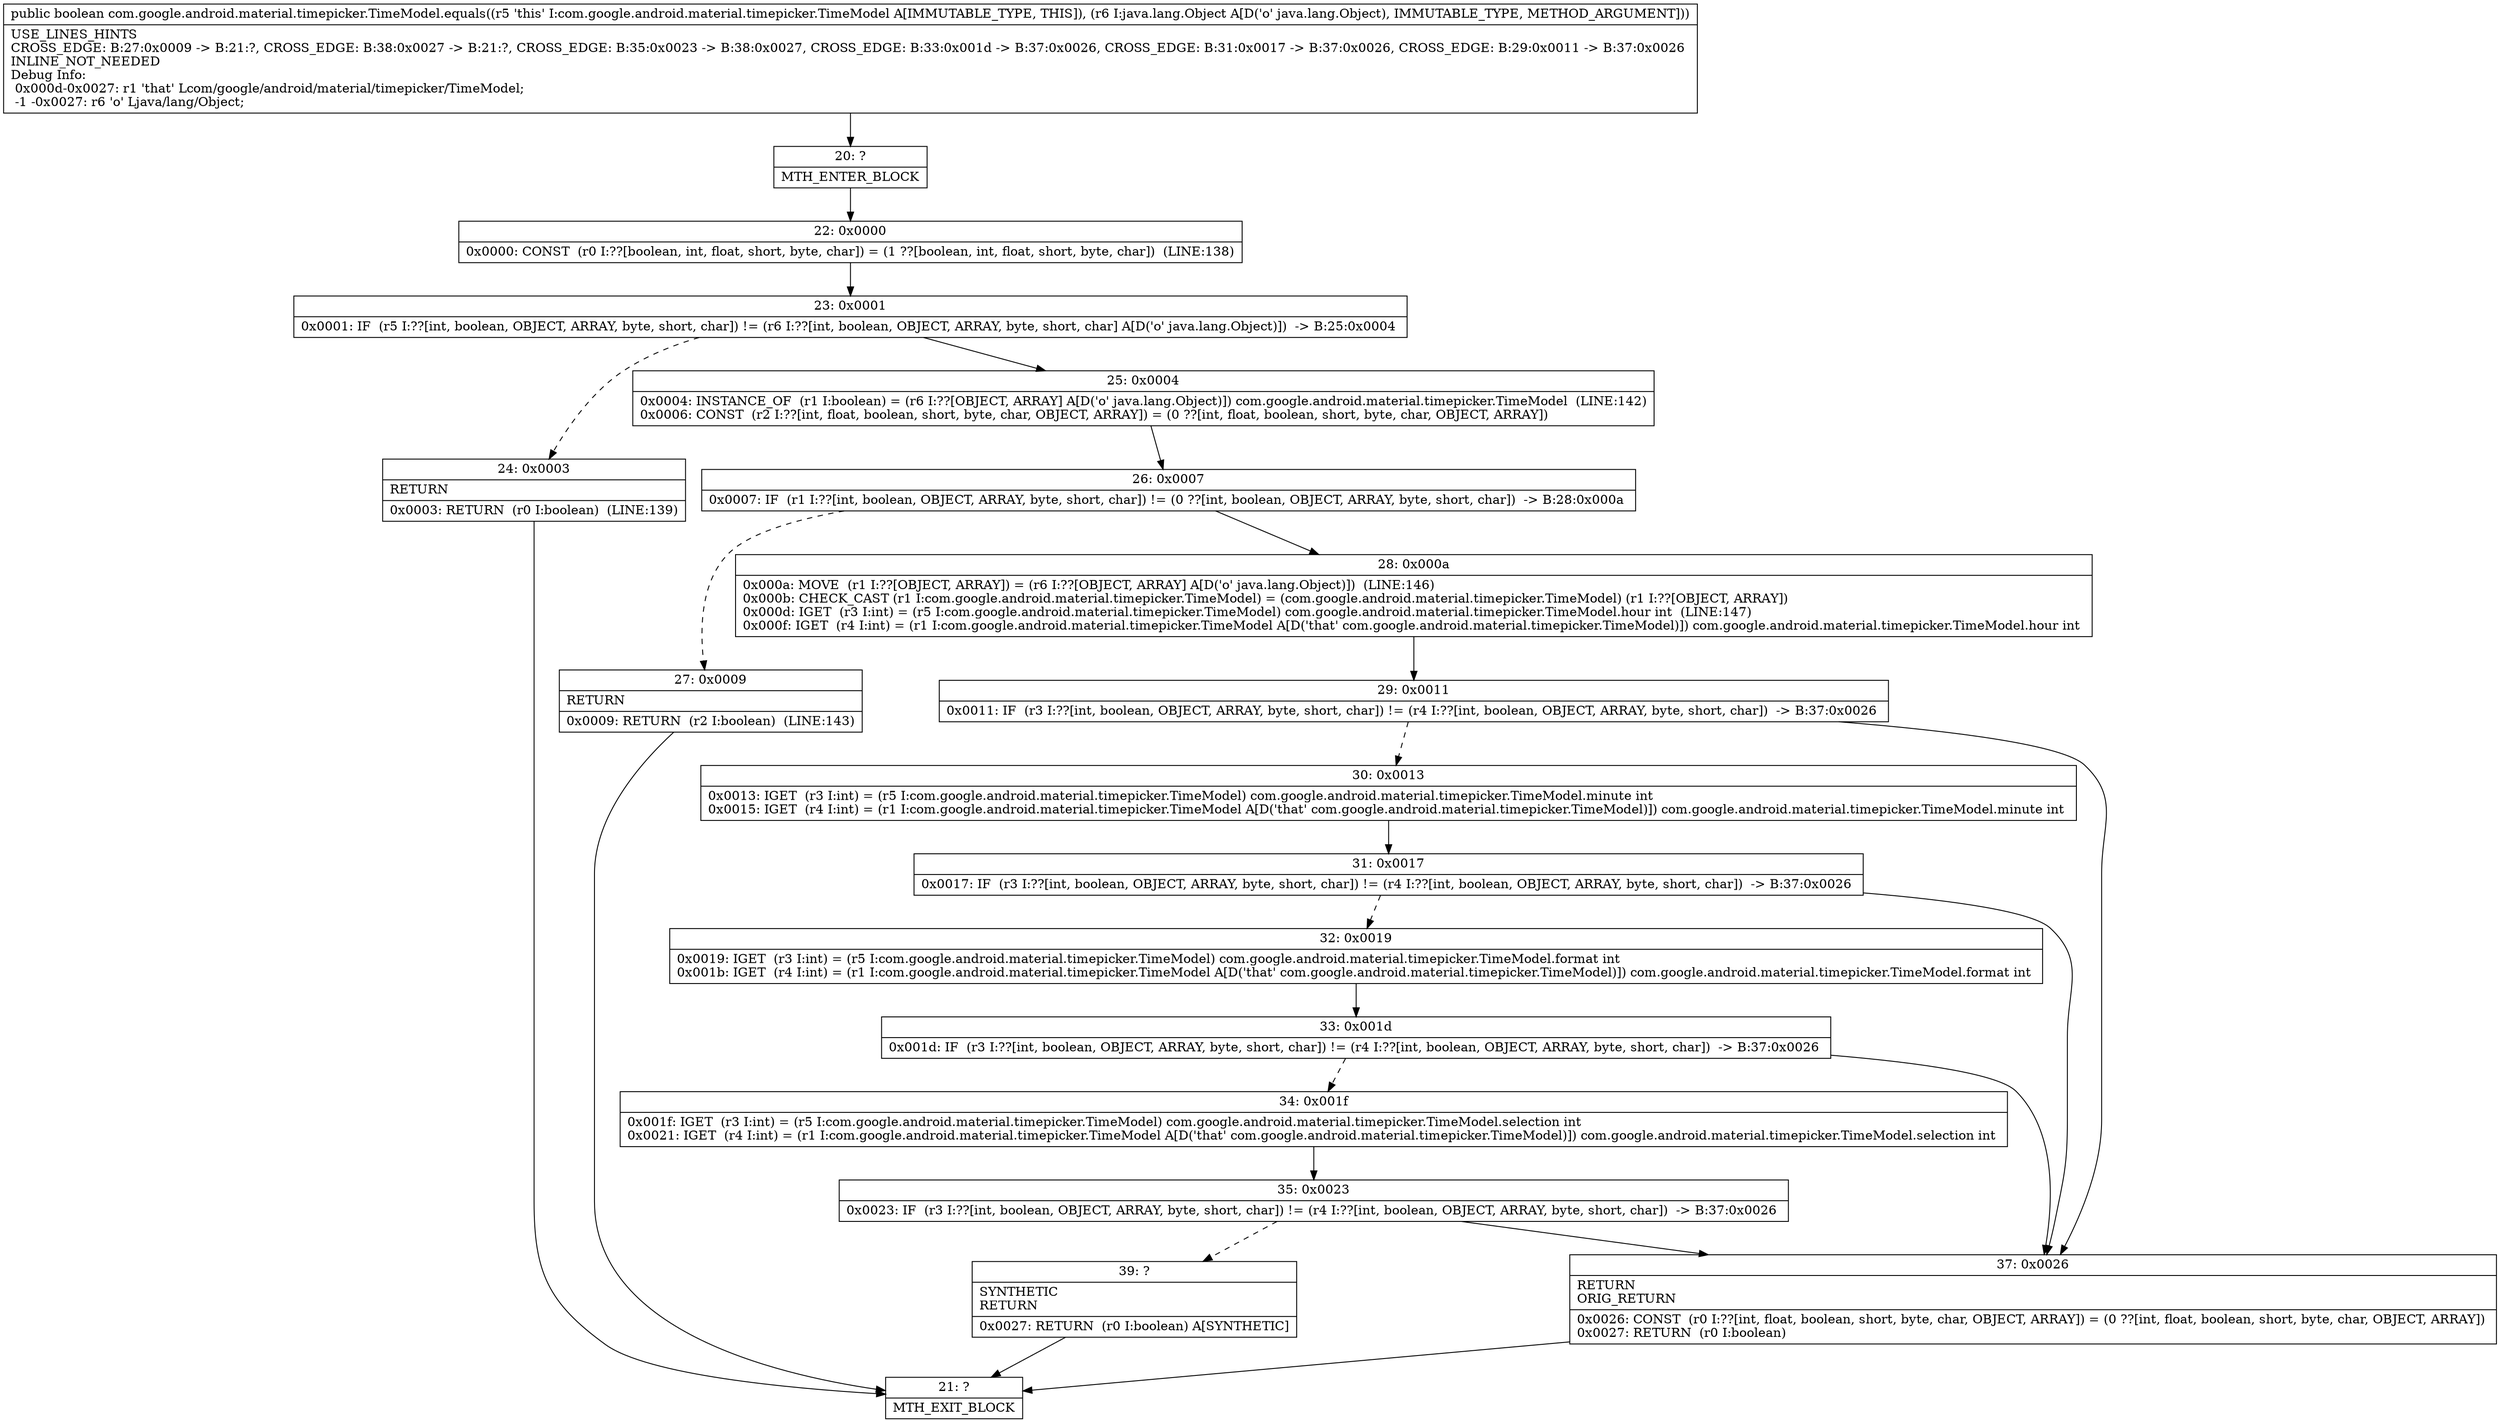 digraph "CFG forcom.google.android.material.timepicker.TimeModel.equals(Ljava\/lang\/Object;)Z" {
Node_20 [shape=record,label="{20\:\ ?|MTH_ENTER_BLOCK\l}"];
Node_22 [shape=record,label="{22\:\ 0x0000|0x0000: CONST  (r0 I:??[boolean, int, float, short, byte, char]) = (1 ??[boolean, int, float, short, byte, char])  (LINE:138)\l}"];
Node_23 [shape=record,label="{23\:\ 0x0001|0x0001: IF  (r5 I:??[int, boolean, OBJECT, ARRAY, byte, short, char]) != (r6 I:??[int, boolean, OBJECT, ARRAY, byte, short, char] A[D('o' java.lang.Object)])  \-\> B:25:0x0004 \l}"];
Node_24 [shape=record,label="{24\:\ 0x0003|RETURN\l|0x0003: RETURN  (r0 I:boolean)  (LINE:139)\l}"];
Node_21 [shape=record,label="{21\:\ ?|MTH_EXIT_BLOCK\l}"];
Node_25 [shape=record,label="{25\:\ 0x0004|0x0004: INSTANCE_OF  (r1 I:boolean) = (r6 I:??[OBJECT, ARRAY] A[D('o' java.lang.Object)]) com.google.android.material.timepicker.TimeModel  (LINE:142)\l0x0006: CONST  (r2 I:??[int, float, boolean, short, byte, char, OBJECT, ARRAY]) = (0 ??[int, float, boolean, short, byte, char, OBJECT, ARRAY]) \l}"];
Node_26 [shape=record,label="{26\:\ 0x0007|0x0007: IF  (r1 I:??[int, boolean, OBJECT, ARRAY, byte, short, char]) != (0 ??[int, boolean, OBJECT, ARRAY, byte, short, char])  \-\> B:28:0x000a \l}"];
Node_27 [shape=record,label="{27\:\ 0x0009|RETURN\l|0x0009: RETURN  (r2 I:boolean)  (LINE:143)\l}"];
Node_28 [shape=record,label="{28\:\ 0x000a|0x000a: MOVE  (r1 I:??[OBJECT, ARRAY]) = (r6 I:??[OBJECT, ARRAY] A[D('o' java.lang.Object)])  (LINE:146)\l0x000b: CHECK_CAST (r1 I:com.google.android.material.timepicker.TimeModel) = (com.google.android.material.timepicker.TimeModel) (r1 I:??[OBJECT, ARRAY]) \l0x000d: IGET  (r3 I:int) = (r5 I:com.google.android.material.timepicker.TimeModel) com.google.android.material.timepicker.TimeModel.hour int  (LINE:147)\l0x000f: IGET  (r4 I:int) = (r1 I:com.google.android.material.timepicker.TimeModel A[D('that' com.google.android.material.timepicker.TimeModel)]) com.google.android.material.timepicker.TimeModel.hour int \l}"];
Node_29 [shape=record,label="{29\:\ 0x0011|0x0011: IF  (r3 I:??[int, boolean, OBJECT, ARRAY, byte, short, char]) != (r4 I:??[int, boolean, OBJECT, ARRAY, byte, short, char])  \-\> B:37:0x0026 \l}"];
Node_30 [shape=record,label="{30\:\ 0x0013|0x0013: IGET  (r3 I:int) = (r5 I:com.google.android.material.timepicker.TimeModel) com.google.android.material.timepicker.TimeModel.minute int \l0x0015: IGET  (r4 I:int) = (r1 I:com.google.android.material.timepicker.TimeModel A[D('that' com.google.android.material.timepicker.TimeModel)]) com.google.android.material.timepicker.TimeModel.minute int \l}"];
Node_31 [shape=record,label="{31\:\ 0x0017|0x0017: IF  (r3 I:??[int, boolean, OBJECT, ARRAY, byte, short, char]) != (r4 I:??[int, boolean, OBJECT, ARRAY, byte, short, char])  \-\> B:37:0x0026 \l}"];
Node_32 [shape=record,label="{32\:\ 0x0019|0x0019: IGET  (r3 I:int) = (r5 I:com.google.android.material.timepicker.TimeModel) com.google.android.material.timepicker.TimeModel.format int \l0x001b: IGET  (r4 I:int) = (r1 I:com.google.android.material.timepicker.TimeModel A[D('that' com.google.android.material.timepicker.TimeModel)]) com.google.android.material.timepicker.TimeModel.format int \l}"];
Node_33 [shape=record,label="{33\:\ 0x001d|0x001d: IF  (r3 I:??[int, boolean, OBJECT, ARRAY, byte, short, char]) != (r4 I:??[int, boolean, OBJECT, ARRAY, byte, short, char])  \-\> B:37:0x0026 \l}"];
Node_34 [shape=record,label="{34\:\ 0x001f|0x001f: IGET  (r3 I:int) = (r5 I:com.google.android.material.timepicker.TimeModel) com.google.android.material.timepicker.TimeModel.selection int \l0x0021: IGET  (r4 I:int) = (r1 I:com.google.android.material.timepicker.TimeModel A[D('that' com.google.android.material.timepicker.TimeModel)]) com.google.android.material.timepicker.TimeModel.selection int \l}"];
Node_35 [shape=record,label="{35\:\ 0x0023|0x0023: IF  (r3 I:??[int, boolean, OBJECT, ARRAY, byte, short, char]) != (r4 I:??[int, boolean, OBJECT, ARRAY, byte, short, char])  \-\> B:37:0x0026 \l}"];
Node_39 [shape=record,label="{39\:\ ?|SYNTHETIC\lRETURN\l|0x0027: RETURN  (r0 I:boolean) A[SYNTHETIC]\l}"];
Node_37 [shape=record,label="{37\:\ 0x0026|RETURN\lORIG_RETURN\l|0x0026: CONST  (r0 I:??[int, float, boolean, short, byte, char, OBJECT, ARRAY]) = (0 ??[int, float, boolean, short, byte, char, OBJECT, ARRAY]) \l0x0027: RETURN  (r0 I:boolean) \l}"];
MethodNode[shape=record,label="{public boolean com.google.android.material.timepicker.TimeModel.equals((r5 'this' I:com.google.android.material.timepicker.TimeModel A[IMMUTABLE_TYPE, THIS]), (r6 I:java.lang.Object A[D('o' java.lang.Object), IMMUTABLE_TYPE, METHOD_ARGUMENT]))  | USE_LINES_HINTS\lCROSS_EDGE: B:27:0x0009 \-\> B:21:?, CROSS_EDGE: B:38:0x0027 \-\> B:21:?, CROSS_EDGE: B:35:0x0023 \-\> B:38:0x0027, CROSS_EDGE: B:33:0x001d \-\> B:37:0x0026, CROSS_EDGE: B:31:0x0017 \-\> B:37:0x0026, CROSS_EDGE: B:29:0x0011 \-\> B:37:0x0026\lINLINE_NOT_NEEDED\lDebug Info:\l  0x000d\-0x0027: r1 'that' Lcom\/google\/android\/material\/timepicker\/TimeModel;\l  \-1 \-0x0027: r6 'o' Ljava\/lang\/Object;\l}"];
MethodNode -> Node_20;Node_20 -> Node_22;
Node_22 -> Node_23;
Node_23 -> Node_24[style=dashed];
Node_23 -> Node_25;
Node_24 -> Node_21;
Node_25 -> Node_26;
Node_26 -> Node_27[style=dashed];
Node_26 -> Node_28;
Node_27 -> Node_21;
Node_28 -> Node_29;
Node_29 -> Node_30[style=dashed];
Node_29 -> Node_37;
Node_30 -> Node_31;
Node_31 -> Node_32[style=dashed];
Node_31 -> Node_37;
Node_32 -> Node_33;
Node_33 -> Node_34[style=dashed];
Node_33 -> Node_37;
Node_34 -> Node_35;
Node_35 -> Node_37;
Node_35 -> Node_39[style=dashed];
Node_39 -> Node_21;
Node_37 -> Node_21;
}

